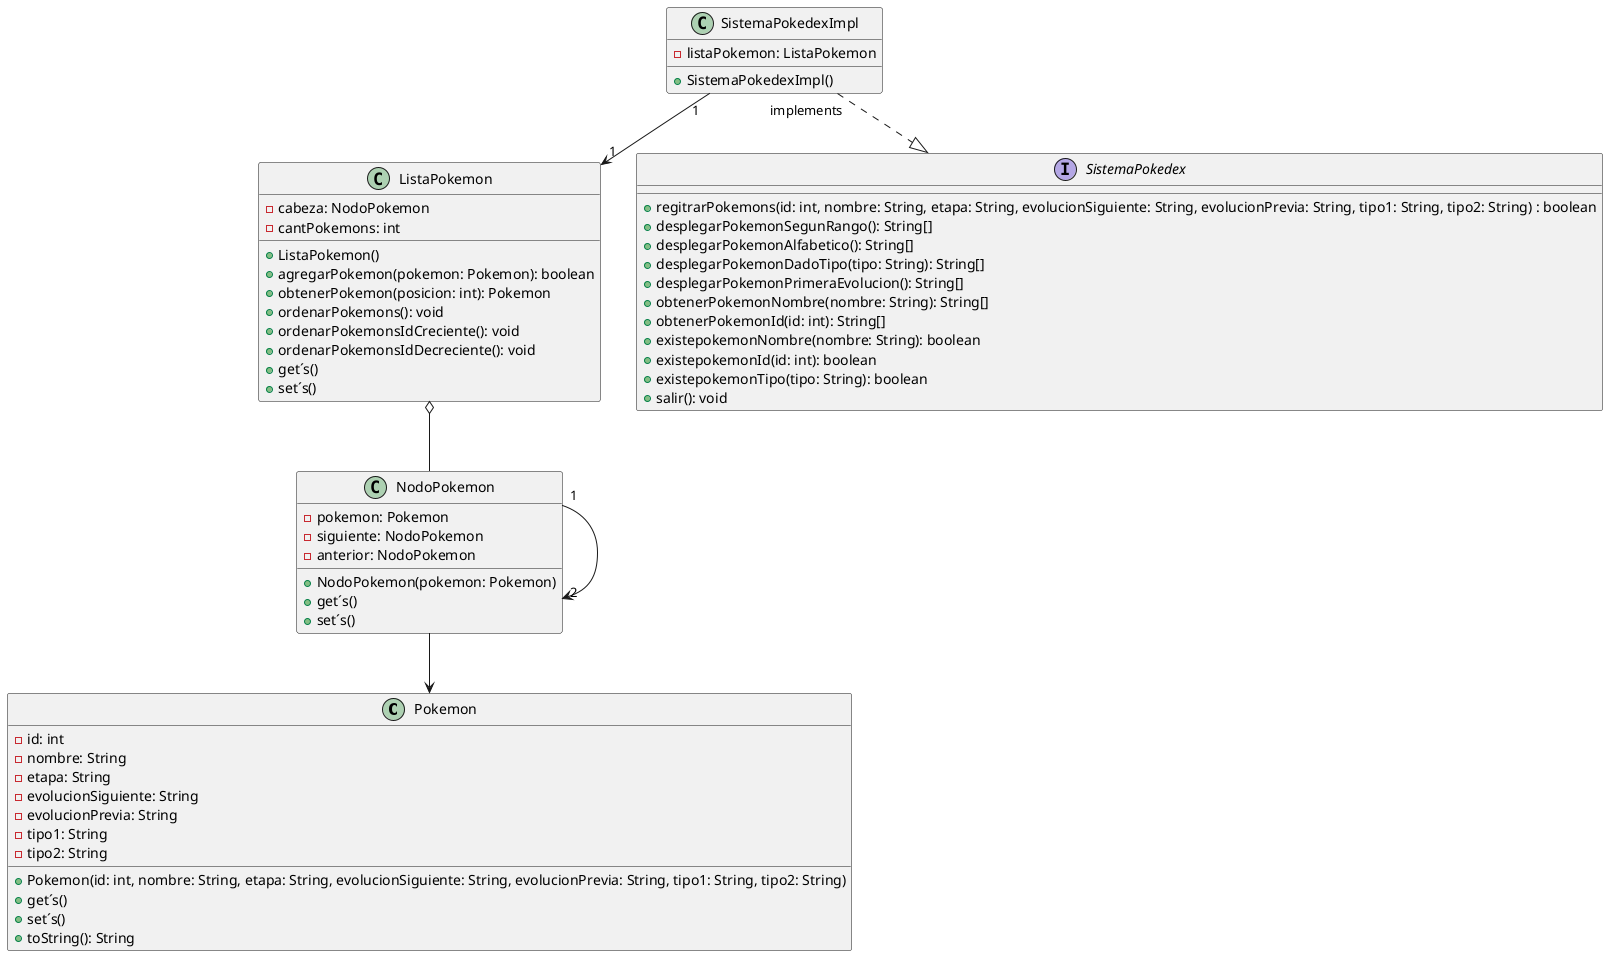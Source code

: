 @startuml
'https://plantuml.com/sequence-diagram
class Pokemon{
-id: int
-nombre: String
-etapa: String
-evolucionSiguiente: String
-evolucionPrevia: String
-tipo1: String
-tipo2: String
+Pokemon(id: int, nombre: String, etapa: String, evolucionSiguiente: String, evolucionPrevia: String, tipo1: String, tipo2: String)
+get´s()
+set´s()
+toString(): String
}

class NodoPokemon{
-pokemon: Pokemon
-siguiente: NodoPokemon
-anterior: NodoPokemon
+NodoPokemon(pokemon: Pokemon)
+get´s()
+set´s()
}

class ListaPokemon{
-cabeza: NodoPokemon
-cantPokemons: int
+ListaPokemon()
+agregarPokemon(pokemon: Pokemon): boolean
+obtenerPokemon(posicion: int): Pokemon
+ordenarPokemons(): void
+ordenarPokemonsIdCreciente(): void
+ordenarPokemonsIdDecreciente(): void
+get´s()
+set´s()
}

interface SistemaPokedex{
+regitrarPokemons(id: int, nombre: String, etapa: String, evolucionSiguiente: String, evolucionPrevia: String, tipo1: String, tipo2: String) : boolean
+desplegarPokemonSegunRango(): String[]
+desplegarPokemonAlfabetico(): String[]
+desplegarPokemonDadoTipo(tipo: String): String[]
+desplegarPokemonPrimeraEvolucion(): String[]
+obtenerPokemonNombre(nombre: String): String[]
+obtenerPokemonId(id: int): String[]
+existepokemonNombre(nombre: String): boolean
+existepokemonId(id: int): boolean
+existepokemonTipo(tipo: String): boolean
+salir(): void
}

class SistemaPokedexImpl{
-listaPokemon: ListaPokemon
+SistemaPokedexImpl()
}

NodoPokemon "1" --> "2" NodoPokemon
ListaPokemon o-- NodoPokemon
SistemaPokedexImpl "implements" ..|> SistemaPokedex
SistemaPokedexImpl "1" --> "1" ListaPokemon
NodoPokemon --> Pokemon


@enduml